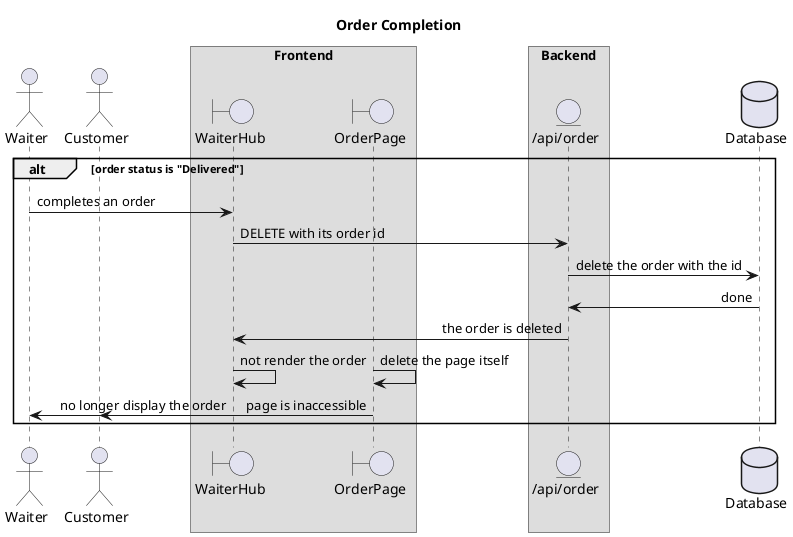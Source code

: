 ' This diagram is written in plantuml with the aid of
' jebbs' [PlantUML](https://marketplace.visualstudio.com/items?itemName=jebbs.plantuml) plugin in VSCode
@startuml
' diagram format
skinparam sequenceArrowThickness 1
skinparam maxmessagesize 200
skinparam BoxPadding 50
skinparam SequenceMessageAlign first
!pragma teoz true

title Order Completion

' actors
actor Waiter
actor Customer
' frontend entities
box Frontend
boundary WaiterHub
boundary OrderPage
end box
' backend entities
box Backend
entity "/api/order" as OrderAPI
end box
' database entities
database Database

alt order status is "Delivered"
Waiter -> WaiterHub: completes an order
WaiterHub -> OrderAPI: DELETE with its order id
OrderAPI -> Database: delete the order with the id
Database -> OrderAPI: done
OrderAPI -> WaiterHub: the order is deleted
WaiterHub -> WaiterHub: not render the order
& OrderPage -> OrderPage: delete the page itself
WaiterHub -> Waiter: no longer display the order
& OrderPage -> Customer: page is inaccessible
end
@enduml